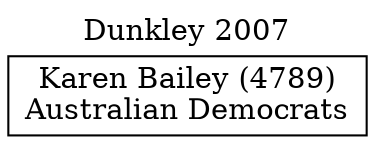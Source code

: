 // House preference flow
digraph "Karen Bailey (4789)_Dunkley_2007" {
	graph [label="Dunkley 2007" labelloc=t mclimit=10]
	node [shape=box]
	"Karen Bailey (4789)" [label="Karen Bailey (4789)
Australian Democrats"]
}
